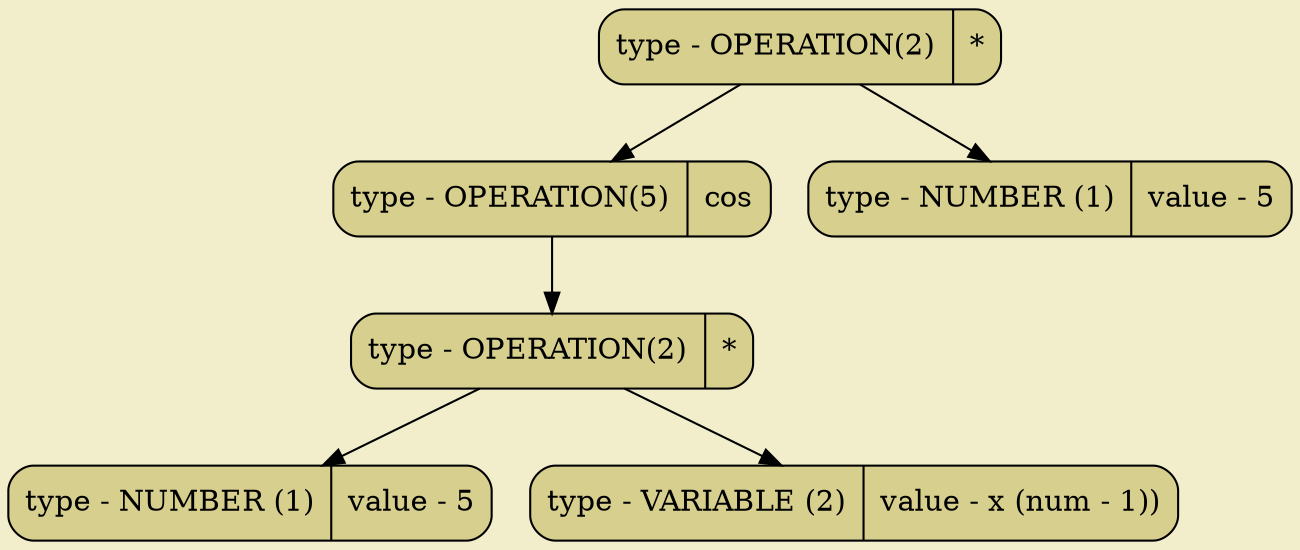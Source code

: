 digraph
{
bgcolor="#F2EECB";
rankdir = TB;
POINT_0x5f956eb31ee0[shape=Mrecord, label = "type - OPERATION(2) | *", style="filled",fillcolor="#D7CF8D"]
POINT_0x5f956eb31ec0[shape=Mrecord, label = "type - OPERATION(5) | cos", style="filled",fillcolor="#D7CF8D"]
POINT_0x5f956eb31ea0[shape=Mrecord, label = "type - OPERATION(2) | *", style="filled",fillcolor="#D7CF8D"]
POINT_0x5f956eb31e80[shape=Mrecord, label = "type - NUMBER (1) | value - 5", style="filled",fillcolor="#D7CF8D"]
POINT_0x5f956eb31e60[shape=Mrecord, label = "type - VARIABLE (2) | value - x (num - 1))", style="filled",fillcolor="#D7CF8D"]
POINT_0x5f956eb31e40[shape=Mrecord, label = "type - NUMBER (1) | value - 5", style="filled",fillcolor="#D7CF8D"]
POINT_0x5f956eb31ee0 -> POINT_0x5f956eb31ec0
POINT_0x5f956eb31ee0 -> POINT_0x5f956eb31e40
POINT_0x5f956eb31ec0 -> POINT_0x5f956eb31ea0
POINT_0x5f956eb31ea0 -> POINT_0x5f956eb31e80
POINT_0x5f956eb31ea0 -> POINT_0x5f956eb31e60
}
